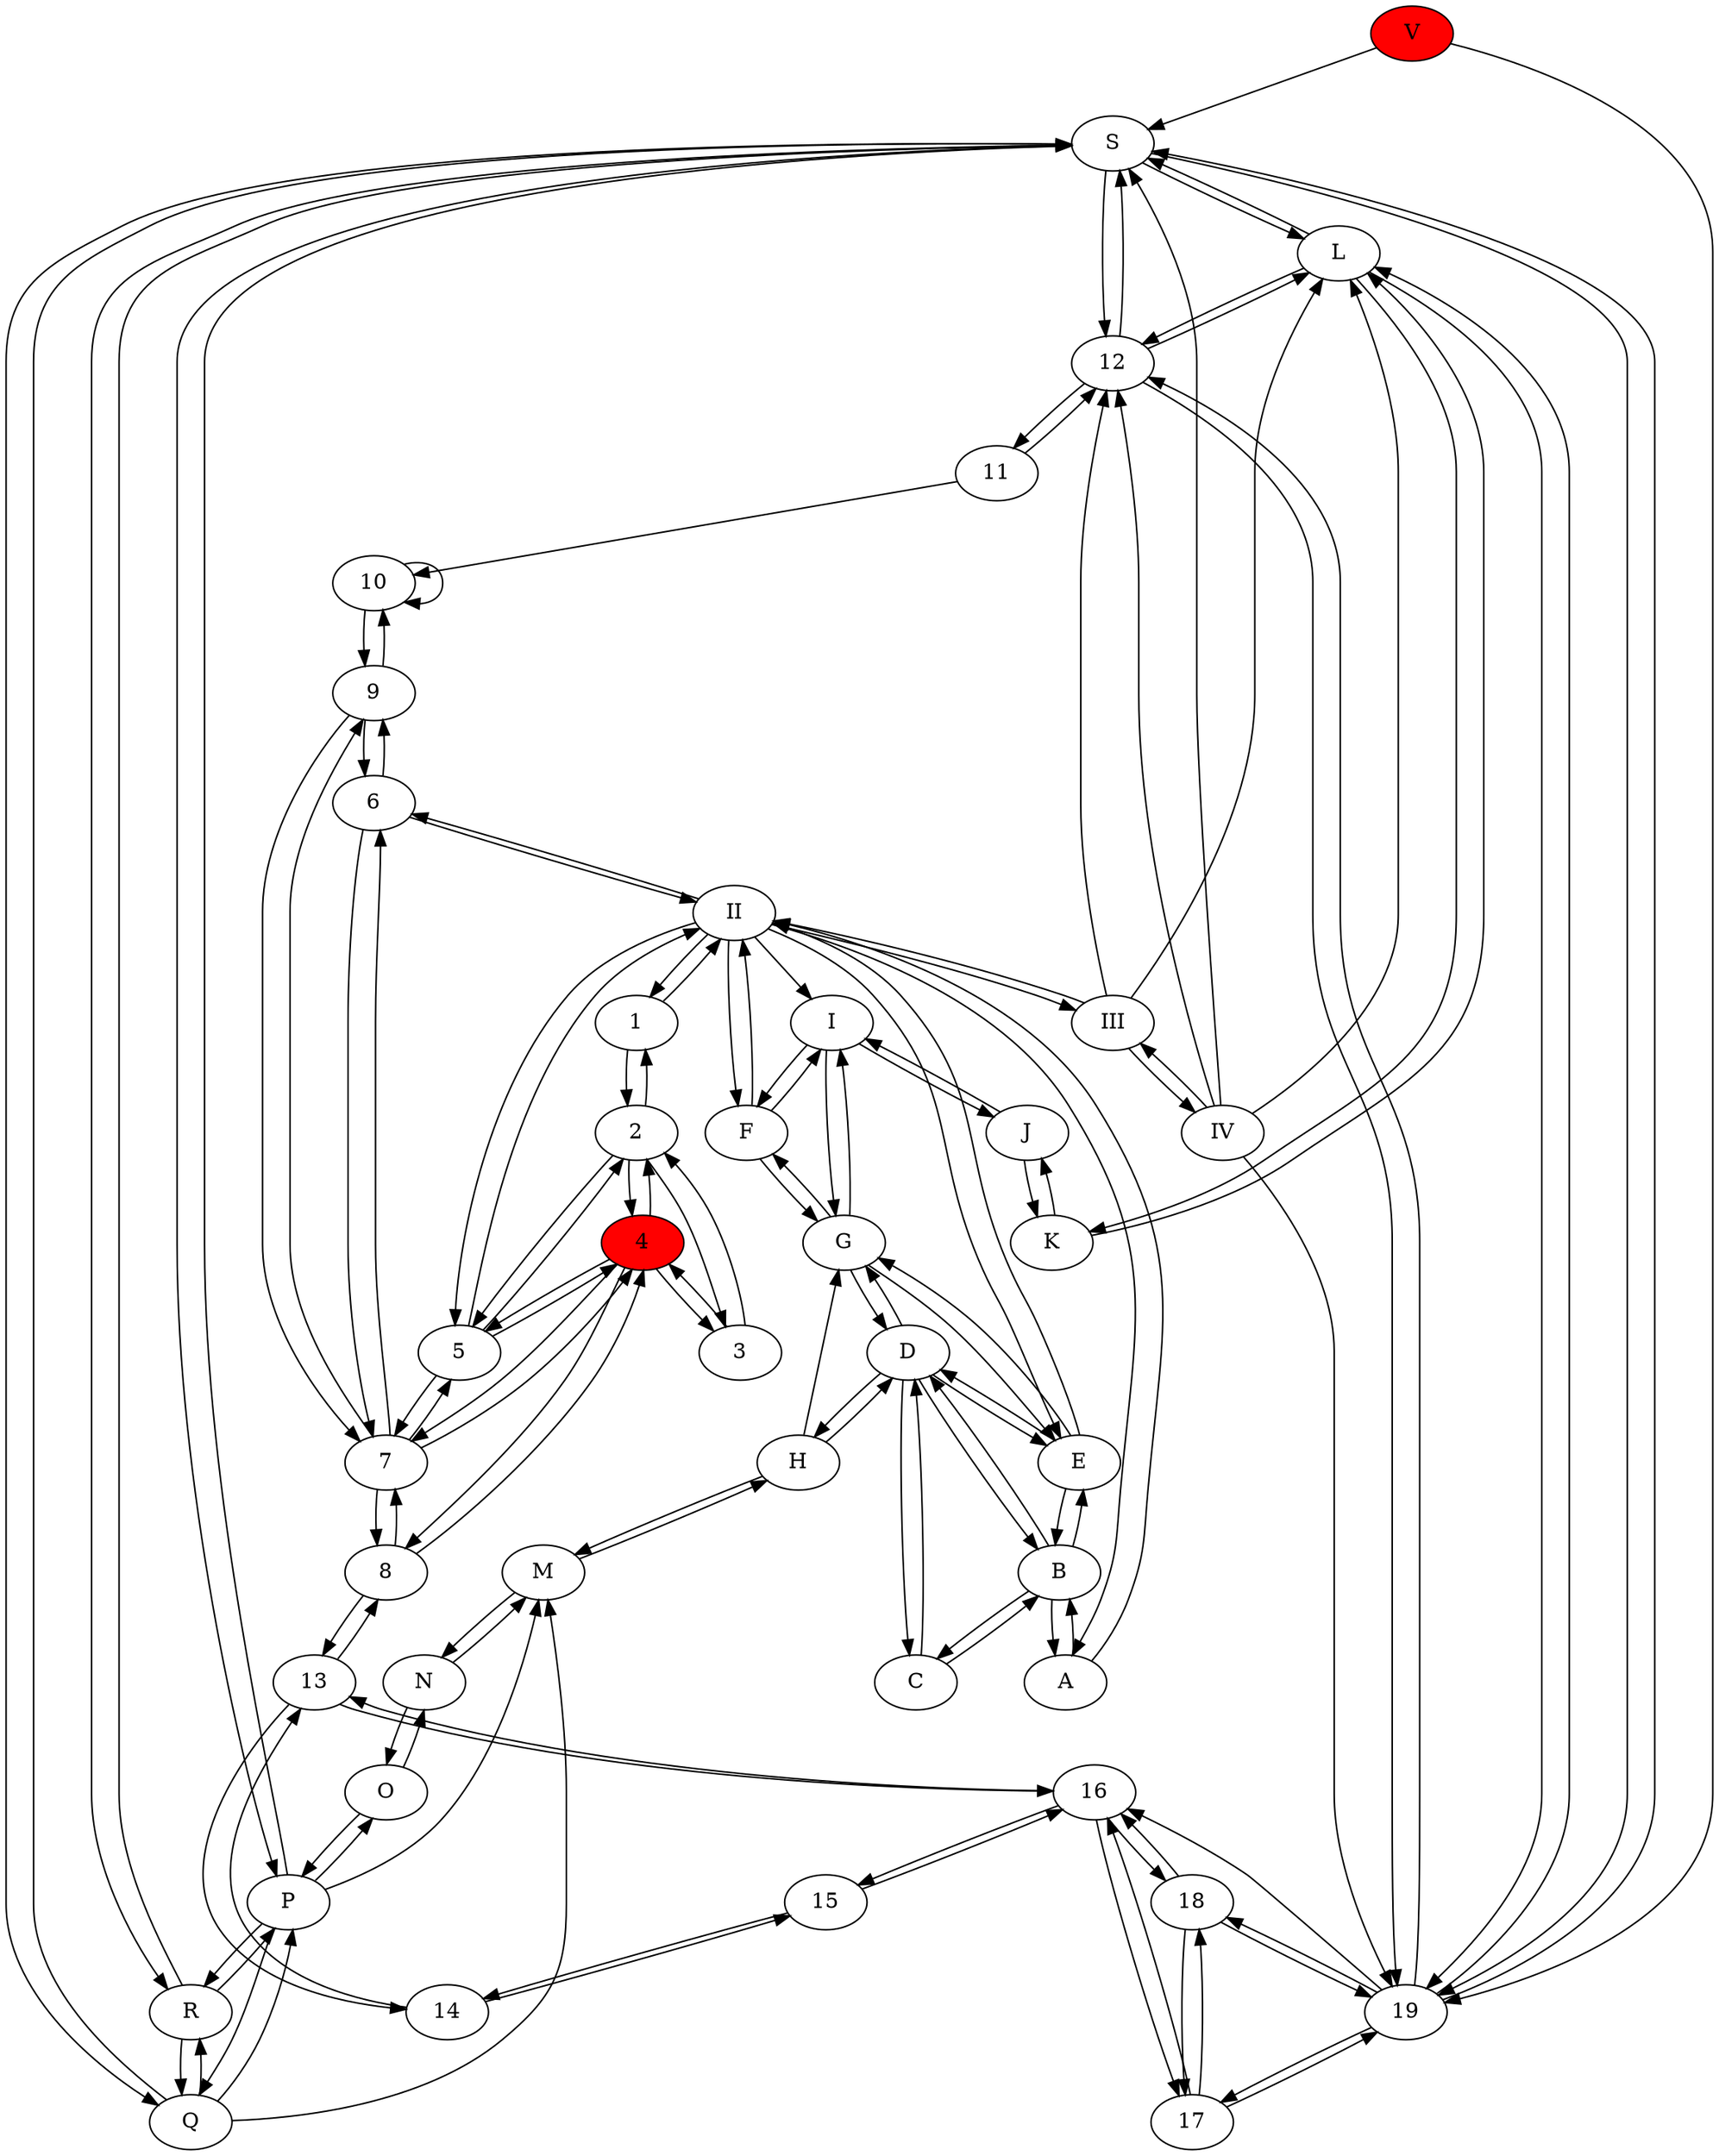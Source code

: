 digraph G {V[fillcolor=red, style=filled]
4[fillcolor=red, style=filled]
I -> F
I -> G
I -> J
II -> I
II -> 1
II -> 5
II ->  6
II -> A
II -> E
II -> F
II -> III
III -> II
III -> IV
III -> L
III -> 12
IV -> III
IV -> L
IV -> 12
IV -> S
IV -> 19
V -> S
V -> 19
1 -> 2
1 -> II
2 -> 1
2 -> 3
2 -> 4
2 -> 5
3 -> 2
3 -> 4
4 -> 2
4 -> 3
4 -> 5
4 -> 7
4 -> 8
5 -> 2
5 -> 4
5 -> 7
5 -> II
6 -> 7
6 -> 9
6 -> II
7 -> 4
7 -> 5
7 -> 6
7 -> 8
7 -> 9
8 -> 4
8 -> 7
8 -> 13
9 -> 6
9 -> 7
9 -> 10
10 -> 9
10 -> 10
11 -> 10
11 -> 12
12 -> 11
12 -> 19
12 -> L
12 -> S
13 -> 8
13 -> 14
13 -> 16
14 -> 13
14 -> 15
15 -> 14
15 -> 16
16 -> 13
16 -> 15
16 -> 17
16 -> 18
17 -> 16
17 -> 18
17 -> 19
18 -> 16
18 -> 17
18 -> 19
19 -> 12
19 -> 16
19 -> 17
19 -> 18
19 -> S
19 -> L
A -> B
A -> II
B -> A
B -> C
B -> D
B -> E
C -> B
C -> D
D -> B
D -> C
D -> E
D -> G
D -> H
E -> B
E -> D
E -> G
E -> II
F -> G
F -> I
F -> II
G -> D
G -> E
G -> F
G -> I
H -> D
H -> G
H -> M
J -> I
J -> K
K -> J
K -> L
L -> K
L -> 12
L -> 19
L -> S
M -> H
M -> N
N -> M
N -> O
O -> N
O -> P
P -> M
P -> O
P -> Q
P -> R
P -> S
Q -> M
Q -> P
Q -> R
Q -> S
R -> P
R -> Q
R -> S
S -> P
S -> Q
S -> R
S -> L
S -> 12
S -> 19
}